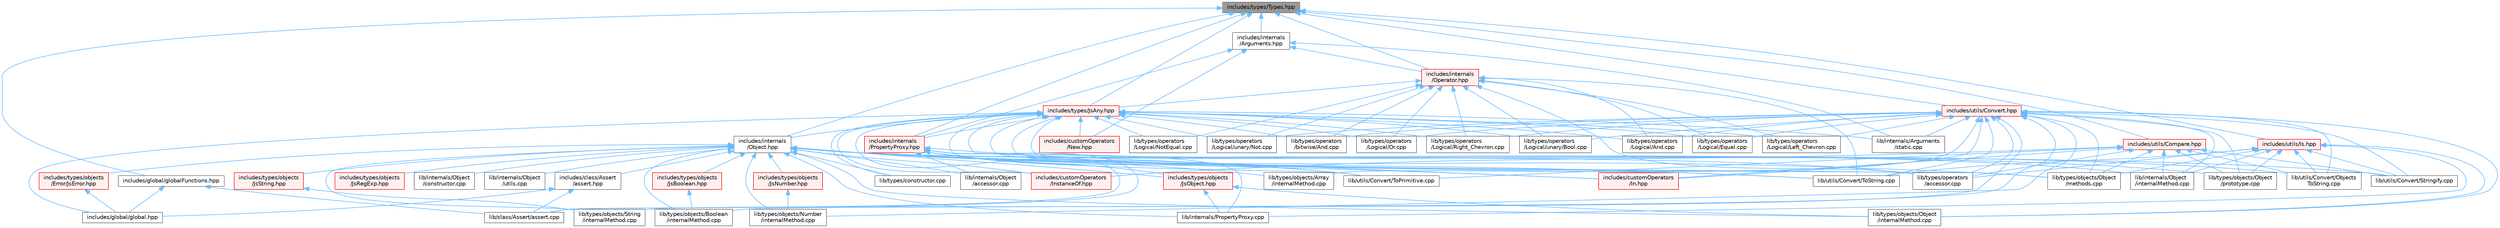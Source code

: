 digraph "includes/types/Types.hpp"
{
 // LATEX_PDF_SIZE
  bgcolor="transparent";
  edge [fontname=Helvetica,fontsize=10,labelfontname=Helvetica,labelfontsize=10];
  node [fontname=Helvetica,fontsize=10,shape=box,height=0.2,width=0.4];
  Node1 [id="Node000001",label="includes/types/Types.hpp",height=0.2,width=0.4,color="gray40", fillcolor="grey60", style="filled", fontcolor="black",tooltip=" "];
  Node1 -> Node2 [id="edge1_Node000001_Node000002",dir="back",color="steelblue1",style="solid",tooltip=" "];
  Node2 [id="Node000002",label="includes/global/globalFunctions.hpp",height=0.2,width=0.4,color="grey40", fillcolor="white", style="filled",URL="$globalFunctions_8hpp.html",tooltip=" "];
  Node2 -> Node3 [id="edge2_Node000002_Node000003",dir="back",color="steelblue1",style="solid",tooltip=" "];
  Node3 [id="Node000003",label="includes/global/global.hpp",height=0.2,width=0.4,color="grey40", fillcolor="white", style="filled",URL="$global_8hpp.html",tooltip=" "];
  Node2 -> Node4 [id="edge3_Node000002_Node000004",dir="back",color="steelblue1",style="solid",tooltip=" "];
  Node4 [id="Node000004",label="lib/class/Assert/assert.cpp",height=0.2,width=0.4,color="grey40", fillcolor="white", style="filled",URL="$assert_8cpp.html",tooltip=" "];
  Node1 -> Node5 [id="edge4_Node000001_Node000005",dir="back",color="steelblue1",style="solid",tooltip=" "];
  Node5 [id="Node000005",label="includes/internals\l/Arguments.hpp",height=0.2,width=0.4,color="grey40", fillcolor="white", style="filled",URL="$Arguments_8hpp.html",tooltip=" "];
  Node5 -> Node6 [id="edge5_Node000005_Node000006",dir="back",color="steelblue1",style="solid",tooltip=" "];
  Node6 [id="Node000006",label="includes/customOperators\l/New.hpp",height=0.2,width=0.4,color="red", fillcolor="#FFF0F0", style="filled",URL="$New_8hpp.html",tooltip=" "];
  Node5 -> Node9 [id="edge6_Node000005_Node000009",dir="back",color="steelblue1",style="solid",tooltip=" "];
  Node9 [id="Node000009",label="includes/internals\l/Operator.hpp",height=0.2,width=0.4,color="red", fillcolor="#FFF0F0", style="filled",URL="$Operator_8hpp.html",tooltip=" "];
  Node9 -> Node10 [id="edge7_Node000009_Node000010",dir="back",color="steelblue1",style="solid",tooltip=" "];
  Node10 [id="Node000010",label="includes/types/JsAny.hpp",height=0.2,width=0.4,color="red", fillcolor="#FFF0F0", style="filled",URL="$JsAny_8hpp.html",tooltip=" "];
  Node10 -> Node14 [id="edge8_Node000010_Node000014",dir="back",color="steelblue1",style="solid",tooltip=" "];
  Node14 [id="Node000014",label="includes/customOperators\l/In.hpp",height=0.2,width=0.4,color="red", fillcolor="#FFF0F0", style="filled",URL="$In_8hpp.html",tooltip=" "];
  Node10 -> Node15 [id="edge9_Node000010_Node000015",dir="back",color="steelblue1",style="solid",tooltip=" "];
  Node15 [id="Node000015",label="includes/customOperators\l/InstanceOf.hpp",height=0.2,width=0.4,color="red", fillcolor="#FFF0F0", style="filled",URL="$InstanceOf_8hpp.html",tooltip=" "];
  Node10 -> Node6 [id="edge10_Node000010_Node000006",dir="back",color="steelblue1",style="solid",tooltip=" "];
  Node10 -> Node3 [id="edge11_Node000010_Node000003",dir="back",color="steelblue1",style="solid",tooltip=" "];
  Node10 -> Node138 [id="edge12_Node000010_Node000138",dir="back",color="steelblue1",style="solid",tooltip=" "];
  Node138 [id="Node000138",label="includes/internals\l/Object.hpp",height=0.2,width=0.4,color="grey40", fillcolor="white", style="filled",URL="$Object_8hpp.html",tooltip=" "];
  Node138 -> Node139 [id="edge13_Node000138_Node000139",dir="back",color="steelblue1",style="solid",tooltip=" "];
  Node139 [id="Node000139",label="includes/class/Assert\l/assert.hpp",height=0.2,width=0.4,color="grey40", fillcolor="white", style="filled",URL="$assert_8hpp.html",tooltip=" "];
  Node139 -> Node3 [id="edge14_Node000139_Node000003",dir="back",color="steelblue1",style="solid",tooltip=" "];
  Node139 -> Node4 [id="edge15_Node000139_Node000004",dir="back",color="steelblue1",style="solid",tooltip=" "];
  Node138 -> Node14 [id="edge16_Node000138_Node000014",dir="back",color="steelblue1",style="solid",tooltip=" "];
  Node138 -> Node15 [id="edge17_Node000138_Node000015",dir="back",color="steelblue1",style="solid",tooltip=" "];
  Node138 -> Node140 [id="edge18_Node000138_Node000140",dir="back",color="steelblue1",style="solid",tooltip=" "];
  Node140 [id="Node000140",label="includes/types/objects\l/Error/JsError.hpp",height=0.2,width=0.4,color="red", fillcolor="#FFF0F0", style="filled",URL="$JsError_8hpp.html",tooltip=" "];
  Node140 -> Node3 [id="edge19_Node000140_Node000003",dir="back",color="steelblue1",style="solid",tooltip=" "];
  Node138 -> Node155 [id="edge20_Node000138_Node000155",dir="back",color="steelblue1",style="solid",tooltip=" "];
  Node155 [id="Node000155",label="includes/types/objects\l/JsBoolean.hpp",height=0.2,width=0.4,color="red", fillcolor="#FFF0F0", style="filled",URL="$JsBoolean_8hpp.html",tooltip=" "];
  Node155 -> Node99 [id="edge21_Node000155_Node000099",dir="back",color="steelblue1",style="solid",tooltip=" "];
  Node99 [id="Node000099",label="lib/types/objects/Boolean\l/internalMethod.cpp",height=0.2,width=0.4,color="grey40", fillcolor="white", style="filled",URL="$types_2objects_2Boolean_2internalMethod_8cpp.html",tooltip=" "];
  Node138 -> Node157 [id="edge22_Node000138_Node000157",dir="back",color="steelblue1",style="solid",tooltip=" "];
  Node157 [id="Node000157",label="includes/types/objects\l/JsNumber.hpp",height=0.2,width=0.4,color="red", fillcolor="#FFF0F0", style="filled",URL="$JsNumber_8hpp.html",tooltip=" "];
  Node157 -> Node106 [id="edge23_Node000157_Node000106",dir="back",color="steelblue1",style="solid",tooltip=" "];
  Node106 [id="Node000106",label="lib/types/objects/Number\l/internalMethod.cpp",height=0.2,width=0.4,color="grey40", fillcolor="white", style="filled",URL="$types_2objects_2Number_2internalMethod_8cpp.html",tooltip=" "];
  Node138 -> Node22 [id="edge24_Node000138_Node000022",dir="back",color="steelblue1",style="solid",tooltip=" "];
  Node22 [id="Node000022",label="includes/types/objects\l/JsObject.hpp",height=0.2,width=0.4,color="red", fillcolor="#FFF0F0", style="filled",URL="$JsObject_8hpp.html",tooltip=" "];
  Node22 -> Node65 [id="edge25_Node000022_Node000065",dir="back",color="steelblue1",style="solid",tooltip=" "];
  Node65 [id="Node000065",label="lib/internals/PropertyProxy.cpp",height=0.2,width=0.4,color="grey40", fillcolor="white", style="filled",URL="$PropertyProxy_8cpp.html",tooltip=" "];
  Node22 -> Node68 [id="edge26_Node000022_Node000068",dir="back",color="steelblue1",style="solid",tooltip=" "];
  Node68 [id="Node000068",label="lib/types/objects/Object\l/internalMethod.cpp",height=0.2,width=0.4,color="grey40", fillcolor="white", style="filled",URL="$types_2objects_2Object_2internalMethod_8cpp.html",tooltip=" "];
  Node138 -> Node74 [id="edge27_Node000138_Node000074",dir="back",color="steelblue1",style="solid",tooltip=" "];
  Node74 [id="Node000074",label="includes/types/objects\l/JsRegExp.hpp",height=0.2,width=0.4,color="red", fillcolor="#FFF0F0", style="filled",URL="$JsRegExp_8hpp.html",tooltip=" "];
  Node138 -> Node76 [id="edge28_Node000138_Node000076",dir="back",color="steelblue1",style="solid",tooltip=" "];
  Node76 [id="Node000076",label="includes/types/objects\l/JsString.hpp",height=0.2,width=0.4,color="red", fillcolor="#FFF0F0", style="filled",URL="$JsString_8hpp.html",tooltip=" "];
  Node76 -> Node78 [id="edge29_Node000076_Node000078",dir="back",color="steelblue1",style="solid",tooltip=" "];
  Node78 [id="Node000078",label="lib/types/objects/String\l/internalMethod.cpp",height=0.2,width=0.4,color="grey40", fillcolor="white", style="filled",URL="$types_2objects_2String_2internalMethod_8cpp.html",tooltip=" "];
  Node138 -> Node158 [id="edge30_Node000138_Node000158",dir="back",color="steelblue1",style="solid",tooltip=" "];
  Node158 [id="Node000158",label="lib/internals/Object\l/accessor.cpp",height=0.2,width=0.4,color="grey40", fillcolor="white", style="filled",URL="$internals_2Object_2accessor_8cpp.html",tooltip=" "];
  Node138 -> Node137 [id="edge31_Node000138_Node000137",dir="back",color="steelblue1",style="solid",tooltip=" "];
  Node137 [id="Node000137",label="lib/internals/Object\l/constructor.cpp",height=0.2,width=0.4,color="grey40", fillcolor="white", style="filled",URL="$internals_2Object_2constructor_8cpp.html",tooltip=" "];
  Node138 -> Node83 [id="edge32_Node000138_Node000083",dir="back",color="steelblue1",style="solid",tooltip=" "];
  Node83 [id="Node000083",label="lib/internals/Object\l/internalMethod.cpp",height=0.2,width=0.4,color="grey40", fillcolor="white", style="filled",URL="$internals_2Object_2internalMethod_8cpp.html",tooltip=" "];
  Node138 -> Node159 [id="edge33_Node000138_Node000159",dir="back",color="steelblue1",style="solid",tooltip=" "];
  Node159 [id="Node000159",label="lib/internals/Object\l/utils.cpp",height=0.2,width=0.4,color="grey40", fillcolor="white", style="filled",URL="$utils_8cpp.html",tooltip=" "];
  Node138 -> Node65 [id="edge34_Node000138_Node000065",dir="back",color="steelblue1",style="solid",tooltip=" "];
  Node138 -> Node160 [id="edge35_Node000138_Node000160",dir="back",color="steelblue1",style="solid",tooltip=" "];
  Node160 [id="Node000160",label="lib/types/constructor.cpp",height=0.2,width=0.4,color="grey40", fillcolor="white", style="filled",URL="$types_2constructor_8cpp.html",tooltip=" "];
  Node138 -> Node62 [id="edge36_Node000138_Node000062",dir="back",color="steelblue1",style="solid",tooltip=" "];
  Node62 [id="Node000062",label="lib/types/objects/Array\l/internalMethod.cpp",height=0.2,width=0.4,color="grey40", fillcolor="white", style="filled",URL="$types_2objects_2Array_2internalMethod_8cpp.html",tooltip=" "];
  Node138 -> Node99 [id="edge37_Node000138_Node000099",dir="back",color="steelblue1",style="solid",tooltip=" "];
  Node138 -> Node106 [id="edge38_Node000138_Node000106",dir="back",color="steelblue1",style="solid",tooltip=" "];
  Node138 -> Node68 [id="edge39_Node000138_Node000068",dir="back",color="steelblue1",style="solid",tooltip=" "];
  Node138 -> Node52 [id="edge40_Node000138_Node000052",dir="back",color="steelblue1",style="solid",tooltip=" "];
  Node52 [id="Node000052",label="lib/types/objects/Object\l/methods.cpp",height=0.2,width=0.4,color="grey40", fillcolor="white", style="filled",URL="$Object_2methods_8cpp.html",tooltip=" "];
  Node138 -> Node53 [id="edge41_Node000138_Node000053",dir="back",color="steelblue1",style="solid",tooltip=" "];
  Node53 [id="Node000053",label="lib/types/objects/Object\l/prototype.cpp",height=0.2,width=0.4,color="grey40", fillcolor="white", style="filled",URL="$Object_2prototype_8cpp.html",tooltip=" "];
  Node138 -> Node78 [id="edge42_Node000138_Node000078",dir="back",color="steelblue1",style="solid",tooltip=" "];
  Node138 -> Node87 [id="edge43_Node000138_Node000087",dir="back",color="steelblue1",style="solid",tooltip=" "];
  Node87 [id="Node000087",label="lib/utils/Convert/Objects\lToString.cpp",height=0.2,width=0.4,color="grey40", fillcolor="white", style="filled",URL="$ObjectsToString_8cpp.html",tooltip=" "];
  Node138 -> Node88 [id="edge44_Node000138_Node000088",dir="back",color="steelblue1",style="solid",tooltip=" "];
  Node88 [id="Node000088",label="lib/utils/Convert/Stringify.cpp",height=0.2,width=0.4,color="grey40", fillcolor="white", style="filled",URL="$Stringify_8cpp.html",tooltip=" "];
  Node138 -> Node89 [id="edge45_Node000138_Node000089",dir="back",color="steelblue1",style="solid",tooltip=" "];
  Node89 [id="Node000089",label="lib/utils/Convert/ToPrimitive.cpp",height=0.2,width=0.4,color="grey40", fillcolor="white", style="filled",URL="$ToPrimitive_8cpp.html",tooltip=" "];
  Node138 -> Node133 [id="edge46_Node000138_Node000133",dir="back",color="steelblue1",style="solid",tooltip=" "];
  Node133 [id="Node000133",label="lib/utils/Convert/ToString.cpp",height=0.2,width=0.4,color="grey40", fillcolor="white", style="filled",URL="$ToString_8cpp.html",tooltip=" "];
  Node10 -> Node161 [id="edge47_Node000010_Node000161",dir="back",color="steelblue1",style="solid",tooltip=" "];
  Node161 [id="Node000161",label="includes/internals\l/PropertyProxy.hpp",height=0.2,width=0.4,color="red", fillcolor="#FFF0F0", style="filled",URL="$PropertyProxy_8hpp.html",tooltip=" "];
  Node161 -> Node22 [id="edge48_Node000161_Node000022",dir="back",color="steelblue1",style="solid",tooltip=" "];
  Node161 -> Node4 [id="edge49_Node000161_Node000004",dir="back",color="steelblue1",style="solid",tooltip=" "];
  Node161 -> Node158 [id="edge50_Node000161_Node000158",dir="back",color="steelblue1",style="solid",tooltip=" "];
  Node161 -> Node65 [id="edge51_Node000161_Node000065",dir="back",color="steelblue1",style="solid",tooltip=" "];
  Node161 -> Node59 [id="edge52_Node000161_Node000059",dir="back",color="steelblue1",style="solid",tooltip=" "];
  Node59 [id="Node000059",label="lib/types/operators\l/accessor.cpp",height=0.2,width=0.4,color="grey40", fillcolor="white", style="filled",URL="$types_2operators_2accessor_8cpp.html",tooltip=" "];
  Node161 -> Node89 [id="edge53_Node000161_Node000089",dir="back",color="steelblue1",style="solid",tooltip=" "];
  Node10 -> Node4 [id="edge54_Node000010_Node000004",dir="back",color="steelblue1",style="solid",tooltip=" "];
  Node10 -> Node30 [id="edge55_Node000010_Node000030",dir="back",color="steelblue1",style="solid",tooltip=" "];
  Node30 [id="Node000030",label="lib/internals/Arguments\l/static.cpp",height=0.2,width=0.4,color="grey40", fillcolor="white", style="filled",URL="$internals_2Arguments_2static_8cpp.html",tooltip=" "];
  Node10 -> Node160 [id="edge56_Node000010_Node000160",dir="back",color="steelblue1",style="solid",tooltip=" "];
  Node10 -> Node52 [id="edge57_Node000010_Node000052",dir="back",color="steelblue1",style="solid",tooltip=" "];
  Node10 -> Node107 [id="edge58_Node000010_Node000107",dir="back",color="steelblue1",style="solid",tooltip=" "];
  Node107 [id="Node000107",label="lib/types/operators\l/Logical/And.cpp",height=0.2,width=0.4,color="grey40", fillcolor="white", style="filled",URL="$Logical_2And_8cpp.html",tooltip=" "];
  Node10 -> Node108 [id="edge59_Node000010_Node000108",dir="back",color="steelblue1",style="solid",tooltip=" "];
  Node108 [id="Node000108",label="lib/types/operators\l/Logical/Equal.cpp",height=0.2,width=0.4,color="grey40", fillcolor="white", style="filled",URL="$Equal_8cpp.html",tooltip=" "];
  Node10 -> Node109 [id="edge60_Node000010_Node000109",dir="back",color="steelblue1",style="solid",tooltip=" "];
  Node109 [id="Node000109",label="lib/types/operators\l/Logical/Left_Chevron.cpp",height=0.2,width=0.4,color="grey40", fillcolor="white", style="filled",URL="$Left__Chevron_8cpp.html",tooltip=" "];
  Node10 -> Node163 [id="edge61_Node000010_Node000163",dir="back",color="steelblue1",style="solid",tooltip=" "];
  Node163 [id="Node000163",label="lib/types/operators\l/Logical/NotEqual.cpp",height=0.2,width=0.4,color="grey40", fillcolor="white", style="filled",URL="$NotEqual_8cpp.html",tooltip=" "];
  Node10 -> Node110 [id="edge62_Node000010_Node000110",dir="back",color="steelblue1",style="solid",tooltip=" "];
  Node110 [id="Node000110",label="lib/types/operators\l/Logical/Or.cpp",height=0.2,width=0.4,color="grey40", fillcolor="white", style="filled",URL="$Logical_2Or_8cpp.html",tooltip=" "];
  Node10 -> Node111 [id="edge63_Node000010_Node000111",dir="back",color="steelblue1",style="solid",tooltip=" "];
  Node111 [id="Node000111",label="lib/types/operators\l/Logical/Right_Chevron.cpp",height=0.2,width=0.4,color="grey40", fillcolor="white", style="filled",URL="$Right__Chevron_8cpp.html",tooltip=" "];
  Node10 -> Node112 [id="edge64_Node000010_Node000112",dir="back",color="steelblue1",style="solid",tooltip=" "];
  Node112 [id="Node000112",label="lib/types/operators\l/Logical/unary/Bool.cpp",height=0.2,width=0.4,color="grey40", fillcolor="white", style="filled",URL="$Bool_8cpp.html",tooltip=" "];
  Node10 -> Node113 [id="edge65_Node000010_Node000113",dir="back",color="steelblue1",style="solid",tooltip=" "];
  Node113 [id="Node000113",label="lib/types/operators\l/Logical/unary/Not.cpp",height=0.2,width=0.4,color="grey40", fillcolor="white", style="filled",URL="$Logical_2unary_2Not_8cpp.html",tooltip=" "];
  Node10 -> Node59 [id="edge66_Node000010_Node000059",dir="back",color="steelblue1",style="solid",tooltip=" "];
  Node10 -> Node114 [id="edge67_Node000010_Node000114",dir="back",color="steelblue1",style="solid",tooltip=" "];
  Node114 [id="Node000114",label="lib/types/operators\l/bitwise/And.cpp",height=0.2,width=0.4,color="grey40", fillcolor="white", style="filled",URL="$bitwise_2And_8cpp.html",tooltip=" "];
  Node10 -> Node89 [id="edge68_Node000010_Node000089",dir="back",color="steelblue1",style="solid",tooltip=" "];
  Node10 -> Node133 [id="edge69_Node000010_Node000133",dir="back",color="steelblue1",style="solid",tooltip=" "];
  Node9 -> Node107 [id="edge70_Node000009_Node000107",dir="back",color="steelblue1",style="solid",tooltip=" "];
  Node9 -> Node108 [id="edge71_Node000009_Node000108",dir="back",color="steelblue1",style="solid",tooltip=" "];
  Node9 -> Node109 [id="edge72_Node000009_Node000109",dir="back",color="steelblue1",style="solid",tooltip=" "];
  Node9 -> Node163 [id="edge73_Node000009_Node000163",dir="back",color="steelblue1",style="solid",tooltip=" "];
  Node9 -> Node110 [id="edge74_Node000009_Node000110",dir="back",color="steelblue1",style="solid",tooltip=" "];
  Node9 -> Node111 [id="edge75_Node000009_Node000111",dir="back",color="steelblue1",style="solid",tooltip=" "];
  Node9 -> Node112 [id="edge76_Node000009_Node000112",dir="back",color="steelblue1",style="solid",tooltip=" "];
  Node9 -> Node113 [id="edge77_Node000009_Node000113",dir="back",color="steelblue1",style="solid",tooltip=" "];
  Node9 -> Node59 [id="edge78_Node000009_Node000059",dir="back",color="steelblue1",style="solid",tooltip=" "];
  Node9 -> Node114 [id="edge79_Node000009_Node000114",dir="back",color="steelblue1",style="solid",tooltip=" "];
  Node9 -> Node133 [id="edge80_Node000009_Node000133",dir="back",color="steelblue1",style="solid",tooltip=" "];
  Node5 -> Node161 [id="edge81_Node000005_Node000161",dir="back",color="steelblue1",style="solid",tooltip=" "];
  Node5 -> Node30 [id="edge82_Node000005_Node000030",dir="back",color="steelblue1",style="solid",tooltip=" "];
  Node1 -> Node138 [id="edge83_Node000001_Node000138",dir="back",color="steelblue1",style="solid",tooltip=" "];
  Node1 -> Node9 [id="edge84_Node000001_Node000009",dir="back",color="steelblue1",style="solid",tooltip=" "];
  Node1 -> Node161 [id="edge85_Node000001_Node000161",dir="back",color="steelblue1",style="solid",tooltip=" "];
  Node1 -> Node10 [id="edge86_Node000001_Node000010",dir="back",color="steelblue1",style="solid",tooltip=" "];
  Node1 -> Node82 [id="edge87_Node000001_Node000082",dir="back",color="steelblue1",style="solid",tooltip=" "];
  Node82 [id="Node000082",label="includes/utils/Compare.hpp",height=0.2,width=0.4,color="red", fillcolor="#FFF0F0", style="filled",URL="$Compare_8hpp.html",tooltip=" "];
  Node82 -> Node14 [id="edge88_Node000082_Node000014",dir="back",color="steelblue1",style="solid",tooltip=" "];
  Node82 -> Node15 [id="edge89_Node000082_Node000015",dir="back",color="steelblue1",style="solid",tooltip=" "];
  Node82 -> Node83 [id="edge90_Node000082_Node000083",dir="back",color="steelblue1",style="solid",tooltip=" "];
  Node82 -> Node52 [id="edge91_Node000082_Node000052",dir="back",color="steelblue1",style="solid",tooltip=" "];
  Node82 -> Node53 [id="edge92_Node000082_Node000053",dir="back",color="steelblue1",style="solid",tooltip=" "];
  Node82 -> Node59 [id="edge93_Node000082_Node000059",dir="back",color="steelblue1",style="solid",tooltip=" "];
  Node82 -> Node87 [id="edge94_Node000082_Node000087",dir="back",color="steelblue1",style="solid",tooltip=" "];
  Node82 -> Node88 [id="edge95_Node000082_Node000088",dir="back",color="steelblue1",style="solid",tooltip=" "];
  Node82 -> Node89 [id="edge96_Node000082_Node000089",dir="back",color="steelblue1",style="solid",tooltip=" "];
  Node1 -> Node90 [id="edge97_Node000001_Node000090",dir="back",color="steelblue1",style="solid",tooltip=" "];
  Node90 [id="Node000090",label="includes/utils/Convert.hpp",height=0.2,width=0.4,color="red", fillcolor="#FFF0F0", style="filled",URL="$Convert_8hpp.html",tooltip=" "];
  Node90 -> Node14 [id="edge98_Node000090_Node000014",dir="back",color="steelblue1",style="solid",tooltip=" "];
  Node90 -> Node30 [id="edge99_Node000090_Node000030",dir="back",color="steelblue1",style="solid",tooltip=" "];
  Node90 -> Node83 [id="edge100_Node000090_Node000083",dir="back",color="steelblue1",style="solid",tooltip=" "];
  Node90 -> Node62 [id="edge101_Node000090_Node000062",dir="back",color="steelblue1",style="solid",tooltip=" "];
  Node90 -> Node99 [id="edge102_Node000090_Node000099",dir="back",color="steelblue1",style="solid",tooltip=" "];
  Node90 -> Node106 [id="edge103_Node000090_Node000106",dir="back",color="steelblue1",style="solid",tooltip=" "];
  Node90 -> Node68 [id="edge104_Node000090_Node000068",dir="back",color="steelblue1",style="solid",tooltip=" "];
  Node90 -> Node52 [id="edge105_Node000090_Node000052",dir="back",color="steelblue1",style="solid",tooltip=" "];
  Node90 -> Node53 [id="edge106_Node000090_Node000053",dir="back",color="steelblue1",style="solid",tooltip=" "];
  Node90 -> Node78 [id="edge107_Node000090_Node000078",dir="back",color="steelblue1",style="solid",tooltip=" "];
  Node90 -> Node107 [id="edge108_Node000090_Node000107",dir="back",color="steelblue1",style="solid",tooltip=" "];
  Node90 -> Node108 [id="edge109_Node000090_Node000108",dir="back",color="steelblue1",style="solid",tooltip=" "];
  Node90 -> Node109 [id="edge110_Node000090_Node000109",dir="back",color="steelblue1",style="solid",tooltip=" "];
  Node90 -> Node110 [id="edge111_Node000090_Node000110",dir="back",color="steelblue1",style="solid",tooltip=" "];
  Node90 -> Node111 [id="edge112_Node000090_Node000111",dir="back",color="steelblue1",style="solid",tooltip=" "];
  Node90 -> Node112 [id="edge113_Node000090_Node000112",dir="back",color="steelblue1",style="solid",tooltip=" "];
  Node90 -> Node113 [id="edge114_Node000090_Node000113",dir="back",color="steelblue1",style="solid",tooltip=" "];
  Node90 -> Node59 [id="edge115_Node000090_Node000059",dir="back",color="steelblue1",style="solid",tooltip=" "];
  Node90 -> Node114 [id="edge116_Node000090_Node000114",dir="back",color="steelblue1",style="solid",tooltip=" "];
  Node90 -> Node87 [id="edge117_Node000090_Node000087",dir="back",color="steelblue1",style="solid",tooltip=" "];
  Node90 -> Node88 [id="edge118_Node000090_Node000088",dir="back",color="steelblue1",style="solid",tooltip=" "];
  Node90 -> Node133 [id="edge119_Node000090_Node000133",dir="back",color="steelblue1",style="solid",tooltip=" "];
  Node1 -> Node136 [id="edge120_Node000001_Node000136",dir="back",color="steelblue1",style="solid",tooltip=" "];
  Node136 [id="Node000136",label="includes/utils/Is.hpp",height=0.2,width=0.4,color="red", fillcolor="#FFF0F0", style="filled",URL="$Is_8hpp.html",tooltip=" "];
  Node136 -> Node83 [id="edge121_Node000136_Node000083",dir="back",color="steelblue1",style="solid",tooltip=" "];
  Node136 -> Node65 [id="edge122_Node000136_Node000065",dir="back",color="steelblue1",style="solid",tooltip=" "];
  Node136 -> Node68 [id="edge123_Node000136_Node000068",dir="back",color="steelblue1",style="solid",tooltip=" "];
  Node136 -> Node52 [id="edge124_Node000136_Node000052",dir="back",color="steelblue1",style="solid",tooltip=" "];
  Node136 -> Node53 [id="edge125_Node000136_Node000053",dir="back",color="steelblue1",style="solid",tooltip=" "];
  Node136 -> Node59 [id="edge126_Node000136_Node000059",dir="back",color="steelblue1",style="solid",tooltip=" "];
  Node136 -> Node87 [id="edge127_Node000136_Node000087",dir="back",color="steelblue1",style="solid",tooltip=" "];
  Node136 -> Node88 [id="edge128_Node000136_Node000088",dir="back",color="steelblue1",style="solid",tooltip=" "];
  Node136 -> Node133 [id="edge129_Node000136_Node000133",dir="back",color="steelblue1",style="solid",tooltip=" "];
}
